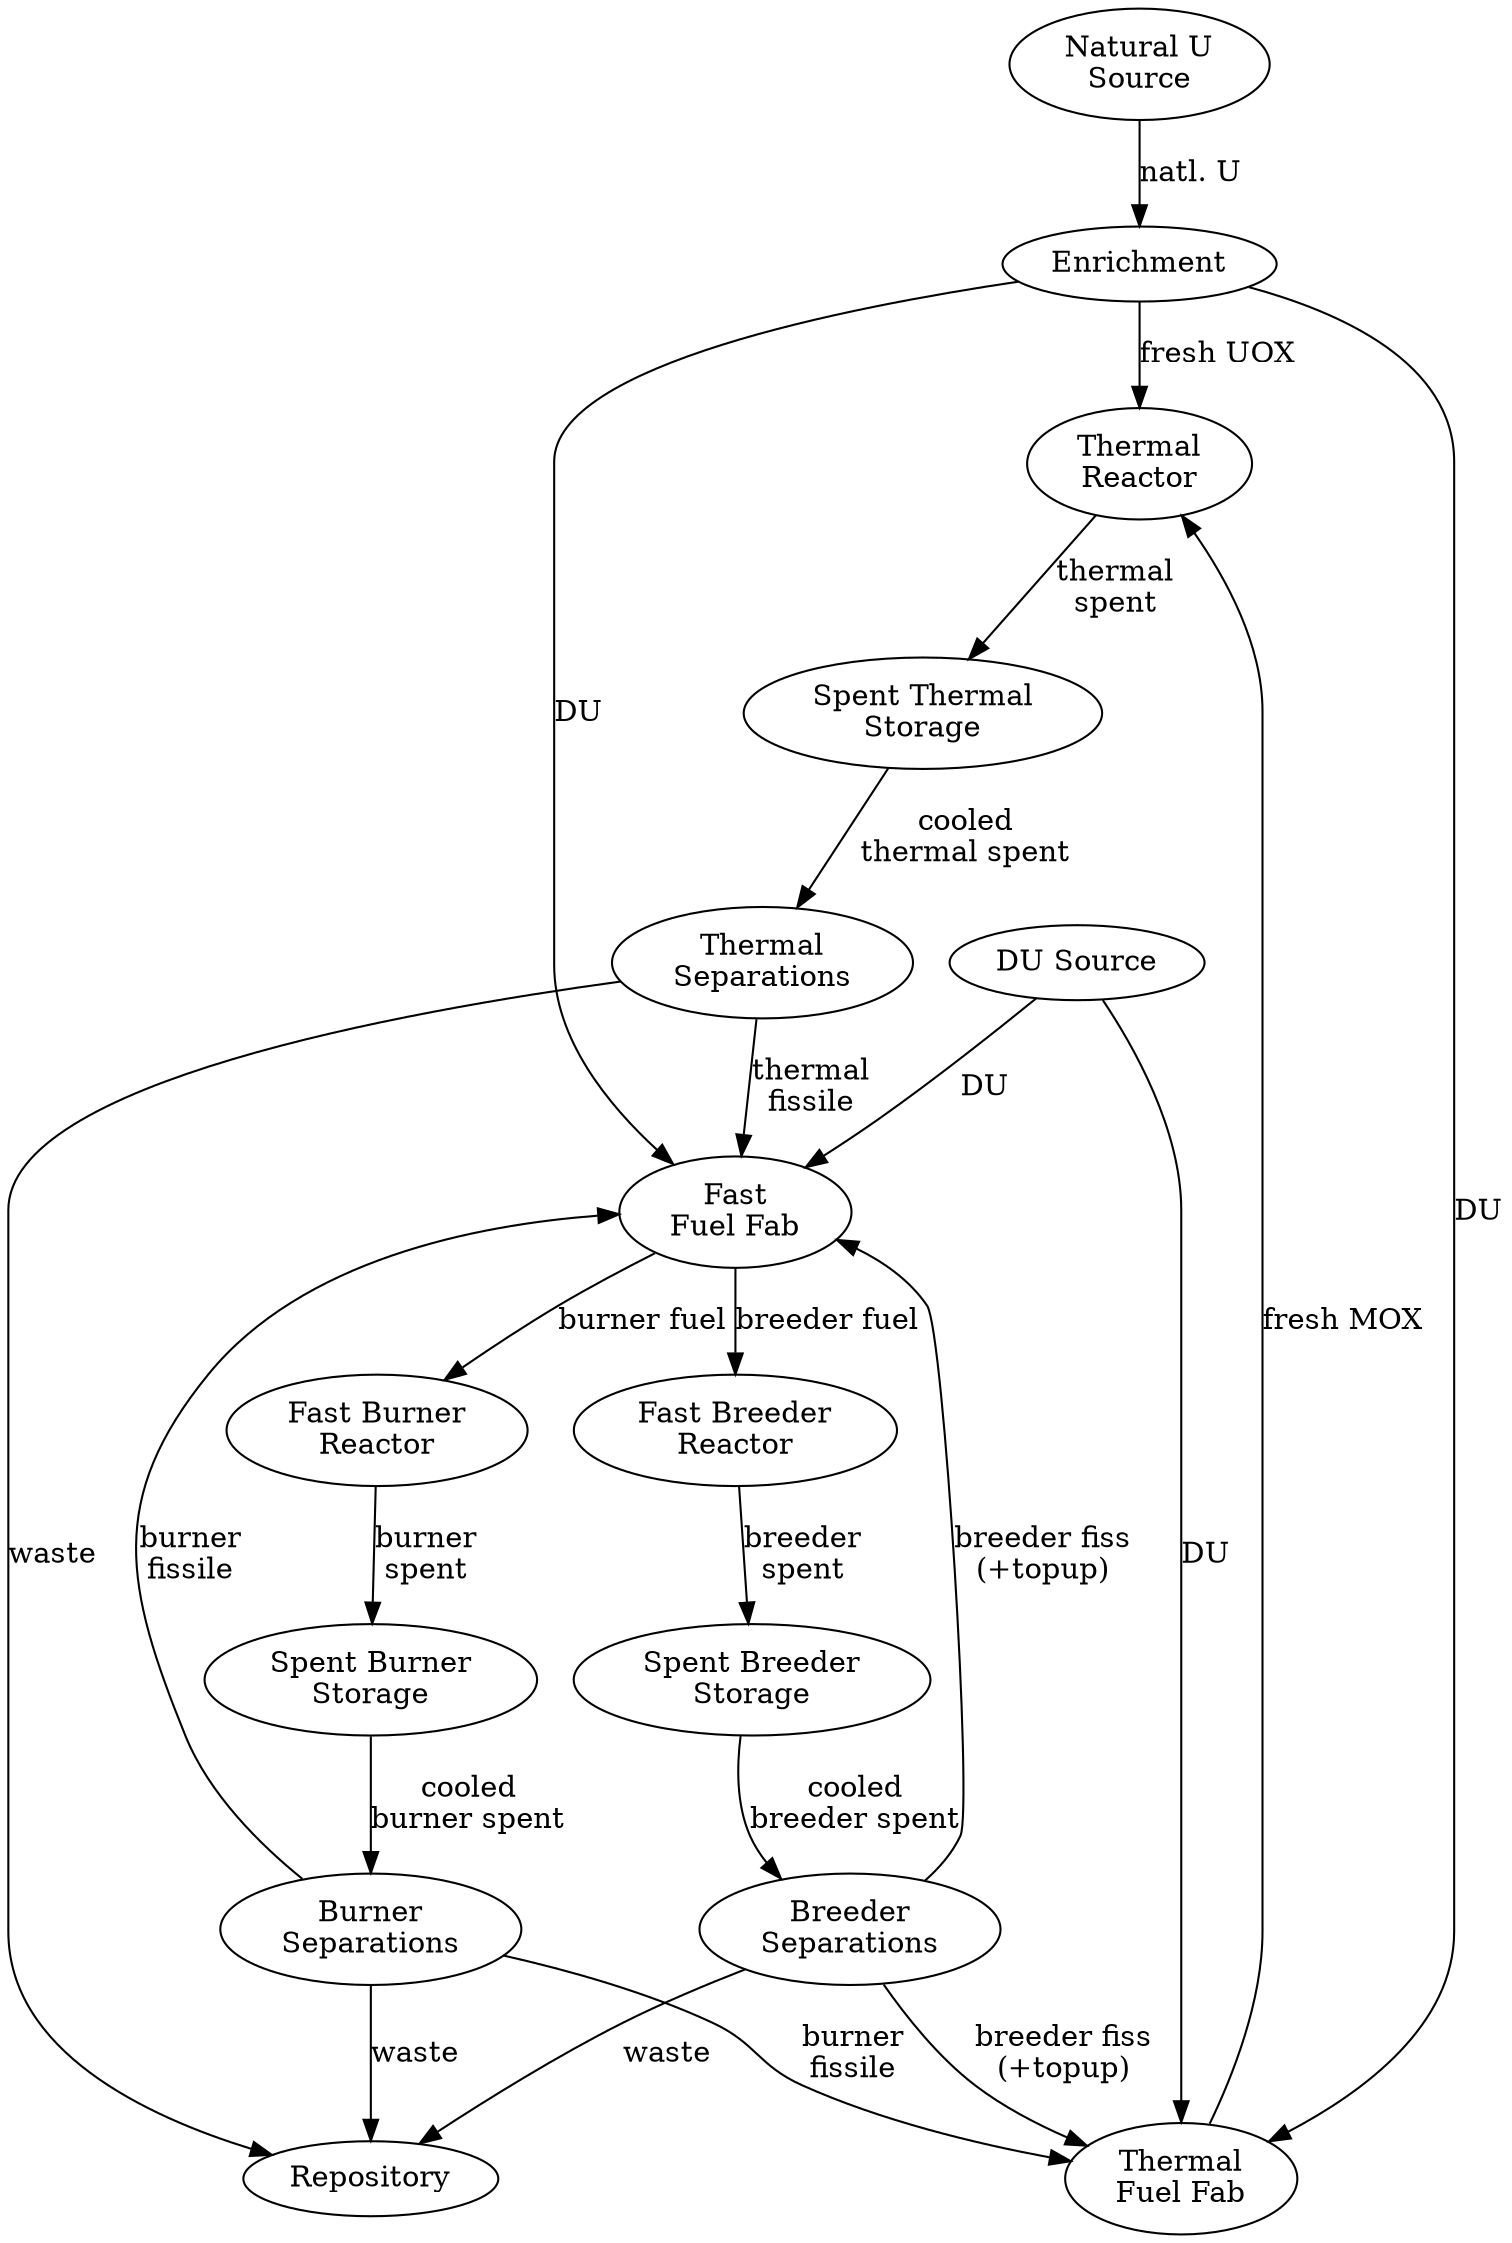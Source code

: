 
digraph deployoptflow {
    natu [label="Natural U\nSource"];
    enrich [label="Enrichment"];
    therm [label="Thermal\nReactor"];
    rank=same;
    dusource [label="DU Source"];
    fastburn [label="Fast Burner\nReactor", group="fast"];
    fastbreed [label="Fast Breeder\nReactor", group="fast"];
    thermstore [label="Spent Thermal\nStorage"];
    burnstore [label="Spent Burner\nStorage"];
    breedstore [label="Spent Breeder\nStorage"];
    thermfab [label="Thermal\nFuel Fab"];
    fastfab [label="Fast\nFuel Fab"];
    thermsep [label="Thermal\nSeparations"];
    burnsep [label="Burner\nSeparations"];
    breedsep [label="Breeder\nSeparations"];
    repo [label="Repository"];
    

    natu -> enrich [label="natl. U"];
    enrich -> therm [label="fresh UOX"];
    enrich -> thermfab [label="DU"];
    enrich -> fastfab [label="DU"];
    dusource -> thermfab [label="DU"];
    dusource -> fastfab [label="DU"];
    therm -> thermstore [label="thermal\nspent"];
    thermstore -> thermsep [label="cooled\nthermal spent"];
    thermsep -> fastfab [label="thermal\nfissile"];
    thermsep -> repo [label="waste"];
    thermfab -> therm [label="fresh MOX"];
    breedsep -> thermfab [label="breeder fiss\n(+topup)"];
    breedsep -> fastfab [label="breeder fiss\n(+topup)"];
    breedsep -> repo [label="waste"];
    burnsep -> thermfab [label="burner\nfissile"];
    burnsep -> fastfab [label="burner\nfissile"];
    burnsep -> repo [label="waste"];
    fastbreed -> breedstore [label="breeder\nspent"];
    fastburn -> burnstore [label="burner\nspent"];
    burnstore -> burnsep [label="cooled\nburner spent"];
    breedstore -> breedsep [label="cooled\nbreeder spent"];
    fastfab -> fastburn [label="burner fuel"];
    fastfab -> fastbreed [label="breeder fuel"];
}
